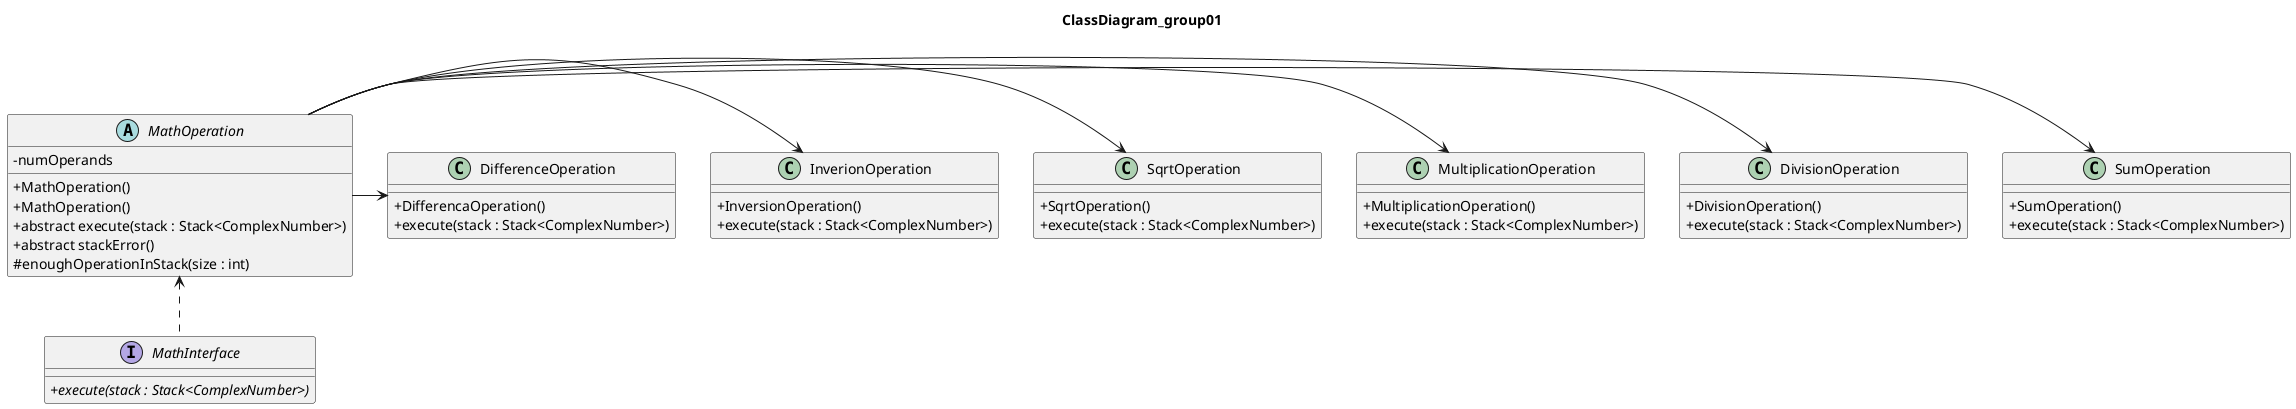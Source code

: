 @startuml ClassDiagram_group01

title ClassDiagram_group01

skinparam ClassAttributeIconSize 0

interface MathInterface{
	+ {abstract} execute(stack : Stack<ComplexNumber>)
}

abstract class MathOperation{
	- numOperands
	+ MathOperation()	
	+ MathOperation()
	+ abstract execute(stack : Stack<ComplexNumber>)
	+ abstract stackError()
	# enoughOperationInStack(size : int)
}

class SumOperation{
	+ SumOperation()
	+ execute(stack : Stack<ComplexNumber>)
}

class DifferenceOperation{
	+ DifferencaOperation()
	+ execute(stack : Stack<ComplexNumber>)
}

class DivisionOperation{
	+ DivisionOperation()
	+ execute(stack : Stack<ComplexNumber>)
}

class MultiplicationOperation{
	+ MultiplicationOperation()
	+ execute(stack : Stack<ComplexNumber>)
}

class SqrtOperation{
	+ SqrtOperation()
	+ execute(stack : Stack<ComplexNumber>)
}

class InverionOperation{
	+ InversionOperation()
	+ execute(stack : Stack<ComplexNumber>)
}

MathOperation <.. MathInterface
MathOperation -> SumOperation
MathOperation -> DivisionOperation
MathOperation -> MultiplicationOperation
MathOperation -> SqrtOperation
MathOperation -> InverionOperation
MathOperation -> DifferenceOperation

@enduml